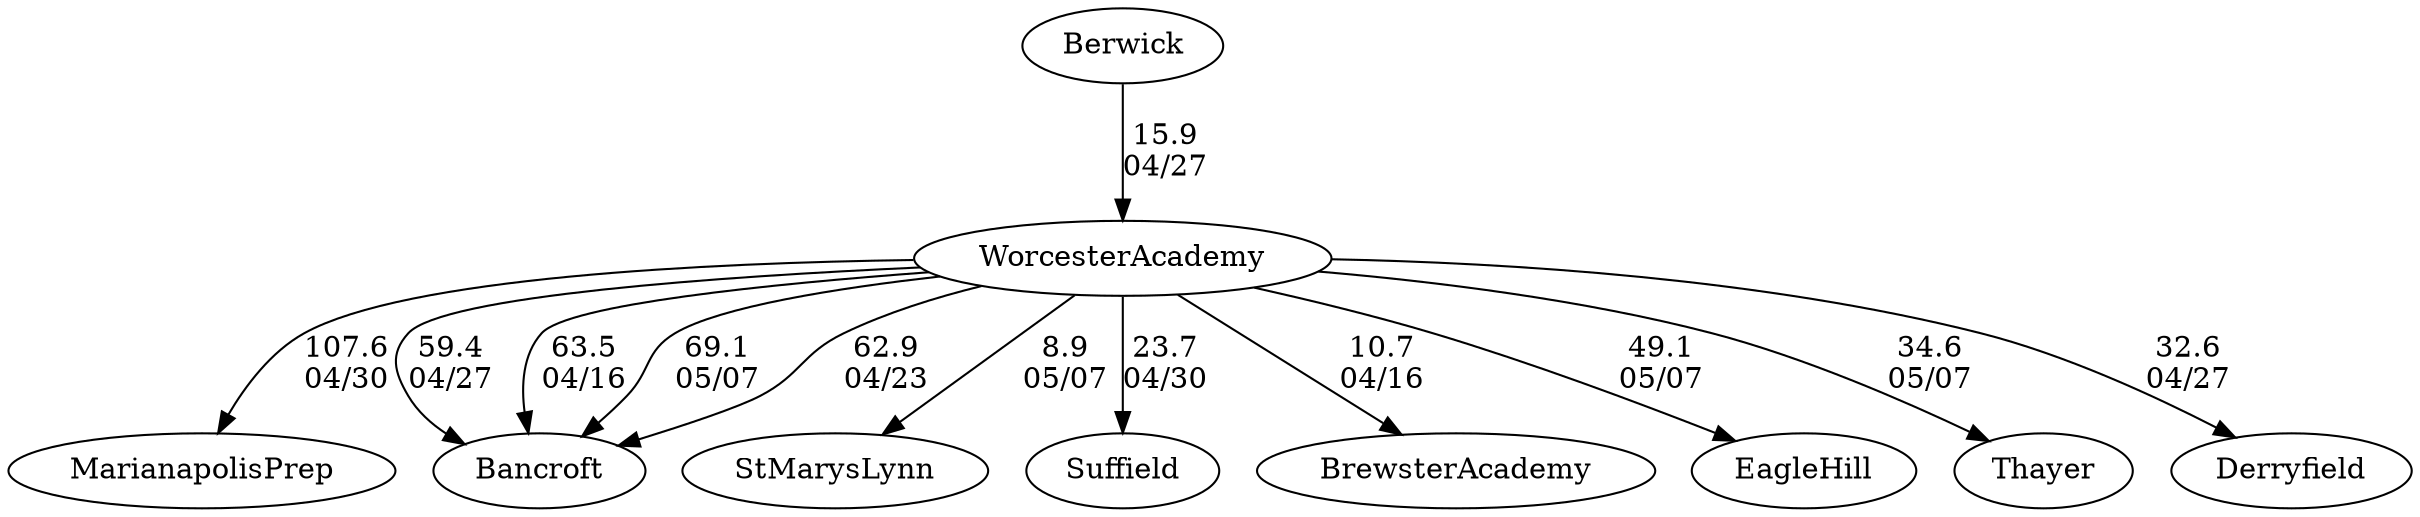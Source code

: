 digraph boys1foursWorcesterAcademy {WorcesterAcademy [URL="boys1foursWorcesterAcademy.html"];MarianapolisPrep [URL="boys1foursMarianapolisPrep.html"];Bancroft [URL="boys1foursBancroft.html"];StMarysLynn [URL="boys1foursStMarysLynn.html"];Suffield [URL="boys1foursSuffield.html"];BrewsterAcademy [URL="boys1foursBrewsterAcademy.html"];EagleHill [URL="boys1foursEagleHill.html"];Thayer [URL="boys1foursThayer.html"];Berwick [URL="boys1foursBerwick.html"];Derryfield [URL="boys1foursDerryfield.html"];Berwick -> WorcesterAcademy[label="15.9
04/27", weight="85", tooltip="NEIRA Boys Fours, Worcester Academy vs. Berwick Academy, Derryfield, Bancroft			
Distance: 1500 meters Conditions: Strong cross/tailwind throughout races.
None", URL="https://www.row2k.com/results/resultspage.cfm?UID=1808367AD98242D8BD57C6BB7F9BC019&cat=1", random="random"]; 
WorcesterAcademy -> Derryfield[label="32.6
04/27", weight="68", tooltip="NEIRA Boys Fours, Worcester Academy vs. Berwick Academy, Derryfield, Bancroft			
Distance: 1500 meters Conditions: Strong cross/tailwind throughout races.
None", URL="https://www.row2k.com/results/resultspage.cfm?UID=1808367AD98242D8BD57C6BB7F9BC019&cat=1", random="random"]; 
WorcesterAcademy -> Bancroft[label="59.4
04/27", weight="41", tooltip="NEIRA Boys Fours, Worcester Academy vs. Berwick Academy, Derryfield, Bancroft			
Distance: 1500 meters Conditions: Strong cross/tailwind throughout races.
None", URL="https://www.row2k.com/results/resultspage.cfm?UID=1808367AD98242D8BD57C6BB7F9BC019&cat=1", random="random"]; 
WorcesterAcademy -> BrewsterAcademy[label="10.7
04/16", weight="90", tooltip="NEIRA Boys & Girls Fours,'Worcester Academy' and 'Brewster Academy'			
Distance: 1500m Conditions: Windy conditions. Stayed pretty much the same throughout all races. Slight crosswind coming across from the Worcester side to the Shrewsbury side of the lake. Comments: The results for the Boys Sixth Boat are for Mixed Novice 8+'s that both Worcester Academy and Brewster Academy raced.
None", URL="https://www.row2k.com/results/resultspage.cfm?UID=89B923A079203B9788590BB072E28088&cat=5", random="random"]; 
WorcesterAcademy -> Bancroft[label="63.5
04/16", weight="37", tooltip="NEIRA Boys & Girls Fours,'Worcester Academy' and 'Brewster Academy'			
Distance: 1500m Conditions: Windy conditions. Stayed pretty much the same throughout all races. Slight crosswind coming across from the Worcester side to the Shrewsbury side of the lake. Comments: The results for the Boys Sixth Boat are for Mixed Novice 8+'s that both Worcester Academy and Brewster Academy raced.
None", URL="https://www.row2k.com/results/resultspage.cfm?UID=89B923A079203B9788590BB072E28088&cat=5", random="random"]; 
WorcesterAcademy -> StMarysLynn[label="8.9
05/07", weight="92", tooltip="NEIRA Boys & Girls Fours,Bancroft School, St. Mary's Lynn, Eagle Hill School, Worcester Academy, Thayer Academy, St. Mark's			
Distance: 1500m Conditions: Slight head/cross wind throughout the races.
None", URL="https://www.row2k.com/results/resultspage.cfm?UID=D9F3FD47837D8C36A90E1613F9F35A67&cat=5", random="random"]; 
WorcesterAcademy -> Thayer[label="34.6
05/07", weight="66", tooltip="NEIRA Boys & Girls Fours,Bancroft School, St. Mary's Lynn, Eagle Hill School, Worcester Academy, Thayer Academy, St. Mark's			
Distance: 1500m Conditions: Slight head/cross wind throughout the races.
None", URL="https://www.row2k.com/results/resultspage.cfm?UID=D9F3FD47837D8C36A90E1613F9F35A67&cat=5", random="random"]; 
WorcesterAcademy -> EagleHill[label="49.1
05/07", weight="51", tooltip="NEIRA Boys & Girls Fours,Bancroft School, St. Mary's Lynn, Eagle Hill School, Worcester Academy, Thayer Academy, St. Mark's			
Distance: 1500m Conditions: Slight head/cross wind throughout the races.
None", URL="https://www.row2k.com/results/resultspage.cfm?UID=D9F3FD47837D8C36A90E1613F9F35A67&cat=5", random="random"]; 
WorcesterAcademy -> Bancroft[label="69.1
05/07", weight="31", tooltip="NEIRA Boys & Girls Fours,Bancroft School, St. Mary's Lynn, Eagle Hill School, Worcester Academy, Thayer Academy, St. Mark's			
Distance: 1500m Conditions: Slight head/cross wind throughout the races.
None", URL="https://www.row2k.com/results/resultspage.cfm?UID=D9F3FD47837D8C36A90E1613F9F35A67&cat=5", random="random"]; 
WorcesterAcademy -> Bancroft[label="62.9
04/23", weight="38", tooltip="NEIRA Boys & Girls Fours,St. Mark's and Worcester Academy			
Distance: 1500m Conditions: Nice weather; slight wind coming across from the Worcester side to the Shrewsbury side of the lake Comments: The results under the Boys Sixth Boat are for Mixed Novice 8+'s that both Worcester Academy and Bancroft raced.
None", URL="https://www.row2k.com/results/resultspage.cfm?UID=6D37204313ADD015CB0882600479249C&cat=5", random="random"]; 
WorcesterAcademy -> Suffield[label="23.7
04/30", weight="77", tooltip="NEIRA Boys , Worcester Academy vs. Suffield Academy, Marianapolis Prep			
Distance: 1500 Conditions: Moderate Crossing tailwind and some chop. Comments: Great day of racing. Thank you to Marianapolis and Suffield! The coxswains and crews did a great job staying on schedule during a busy racing day.
None", URL="https://www.row2k.com/results/resultspage.cfm?UID=7E1D2CF89CCC96BDC0B810EABF272B1D&cat=1", random="random"]; 
WorcesterAcademy -> MarianapolisPrep[label="107.6
04/30", weight="-7", tooltip="NEIRA Boys , Worcester Academy vs. Suffield Academy, Marianapolis Prep			
Distance: 1500 Conditions: Moderate Crossing tailwind and some chop. Comments: Great day of racing. Thank you to Marianapolis and Suffield! The coxswains and crews did a great job staying on schedule during a busy racing day.
None", URL="https://www.row2k.com/results/resultspage.cfm?UID=7E1D2CF89CCC96BDC0B810EABF272B1D&cat=1", random="random"]}